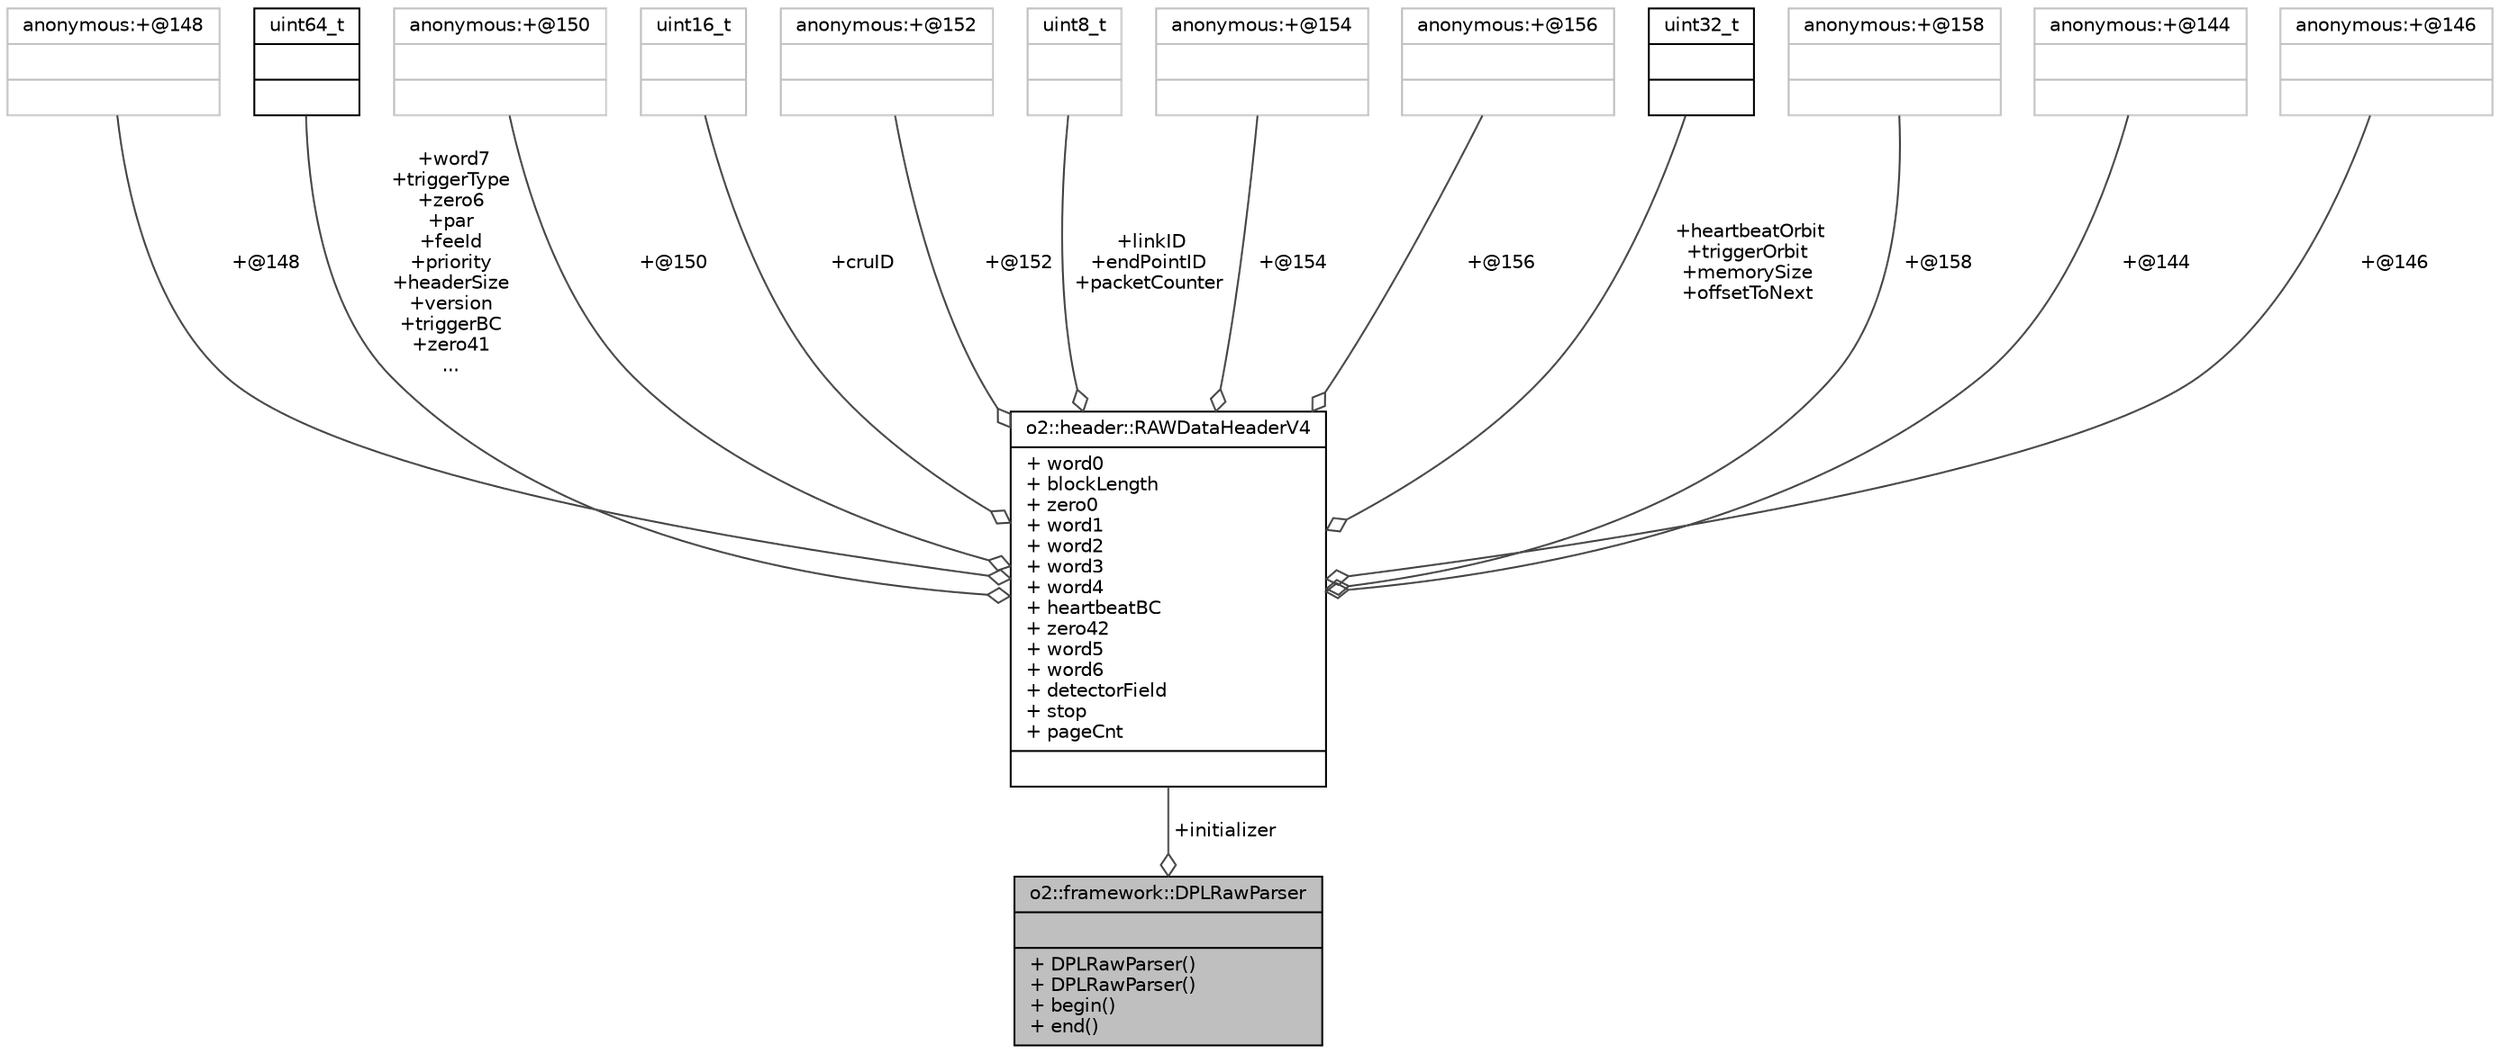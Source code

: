 digraph "o2::framework::DPLRawParser"
{
 // INTERACTIVE_SVG=YES
  bgcolor="transparent";
  edge [fontname="Helvetica",fontsize="10",labelfontname="Helvetica",labelfontsize="10"];
  node [fontname="Helvetica",fontsize="10",shape=record];
  Node1 [label="{o2::framework::DPLRawParser\n||+ DPLRawParser()\l+ DPLRawParser()\l+ begin()\l+ end()\l}",height=0.2,width=0.4,color="black", fillcolor="grey75", style="filled", fontcolor="black"];
  Node2 -> Node1 [color="grey25",fontsize="10",style="solid",label=" +initializer" ,arrowhead="odiamond",fontname="Helvetica"];
  Node2 [label="{o2::header::RAWDataHeaderV4\n|+ word0\l+ blockLength\l+ zero0\l+ word1\l+ word2\l+ word3\l+ word4\l+ heartbeatBC\l+ zero42\l+ word5\l+ word6\l+ detectorField\l+ stop\l+ pageCnt\l|}",height=0.2,width=0.4,color="black",URL="$d8/d47/structo2_1_1header_1_1RAWDataHeaderV4.html"];
  Node3 -> Node2 [color="grey25",fontsize="10",style="solid",label=" +@148" ,arrowhead="odiamond",fontname="Helvetica"];
  Node3 [label="{anonymous:+@148\n||}",height=0.2,width=0.4,color="grey75"];
  Node4 -> Node2 [color="grey25",fontsize="10",style="solid",label=" +word7\n+triggerType\n+zero6\n+par\n+feeId\n+priority\n+headerSize\n+version\n+triggerBC\n+zero41\n..." ,arrowhead="odiamond",fontname="Helvetica"];
  Node4 [label="{uint64_t\n||}",height=0.2,width=0.4,color="black",URL="$d6/d30/classuint64__t.html"];
  Node5 -> Node2 [color="grey25",fontsize="10",style="solid",label=" +@150" ,arrowhead="odiamond",fontname="Helvetica"];
  Node5 [label="{anonymous:+@150\n||}",height=0.2,width=0.4,color="grey75"];
  Node6 -> Node2 [color="grey25",fontsize="10",style="solid",label=" +cruID" ,arrowhead="odiamond",fontname="Helvetica"];
  Node6 [label="{uint16_t\n||}",height=0.2,width=0.4,color="grey75"];
  Node7 -> Node2 [color="grey25",fontsize="10",style="solid",label=" +@152" ,arrowhead="odiamond",fontname="Helvetica"];
  Node7 [label="{anonymous:+@152\n||}",height=0.2,width=0.4,color="grey75"];
  Node8 -> Node2 [color="grey25",fontsize="10",style="solid",label=" +linkID\n+endPointID\n+packetCounter" ,arrowhead="odiamond",fontname="Helvetica"];
  Node8 [label="{uint8_t\n||}",height=0.2,width=0.4,color="grey75"];
  Node9 -> Node2 [color="grey25",fontsize="10",style="solid",label=" +@154" ,arrowhead="odiamond",fontname="Helvetica"];
  Node9 [label="{anonymous:+@154\n||}",height=0.2,width=0.4,color="grey75"];
  Node10 -> Node2 [color="grey25",fontsize="10",style="solid",label=" +@156" ,arrowhead="odiamond",fontname="Helvetica"];
  Node10 [label="{anonymous:+@156\n||}",height=0.2,width=0.4,color="grey75"];
  Node11 -> Node2 [color="grey25",fontsize="10",style="solid",label=" +heartbeatOrbit\n+triggerOrbit\n+memorySize\n+offsetToNext" ,arrowhead="odiamond",fontname="Helvetica"];
  Node11 [label="{uint32_t\n||}",height=0.2,width=0.4,color="black",URL="$d3/d87/classuint32__t.html"];
  Node12 -> Node2 [color="grey25",fontsize="10",style="solid",label=" +@158" ,arrowhead="odiamond",fontname="Helvetica"];
  Node12 [label="{anonymous:+@158\n||}",height=0.2,width=0.4,color="grey75"];
  Node13 -> Node2 [color="grey25",fontsize="10",style="solid",label=" +@144" ,arrowhead="odiamond",fontname="Helvetica"];
  Node13 [label="{anonymous:+@144\n||}",height=0.2,width=0.4,color="grey75"];
  Node14 -> Node2 [color="grey25",fontsize="10",style="solid",label=" +@146" ,arrowhead="odiamond",fontname="Helvetica"];
  Node14 [label="{anonymous:+@146\n||}",height=0.2,width=0.4,color="grey75"];
}
